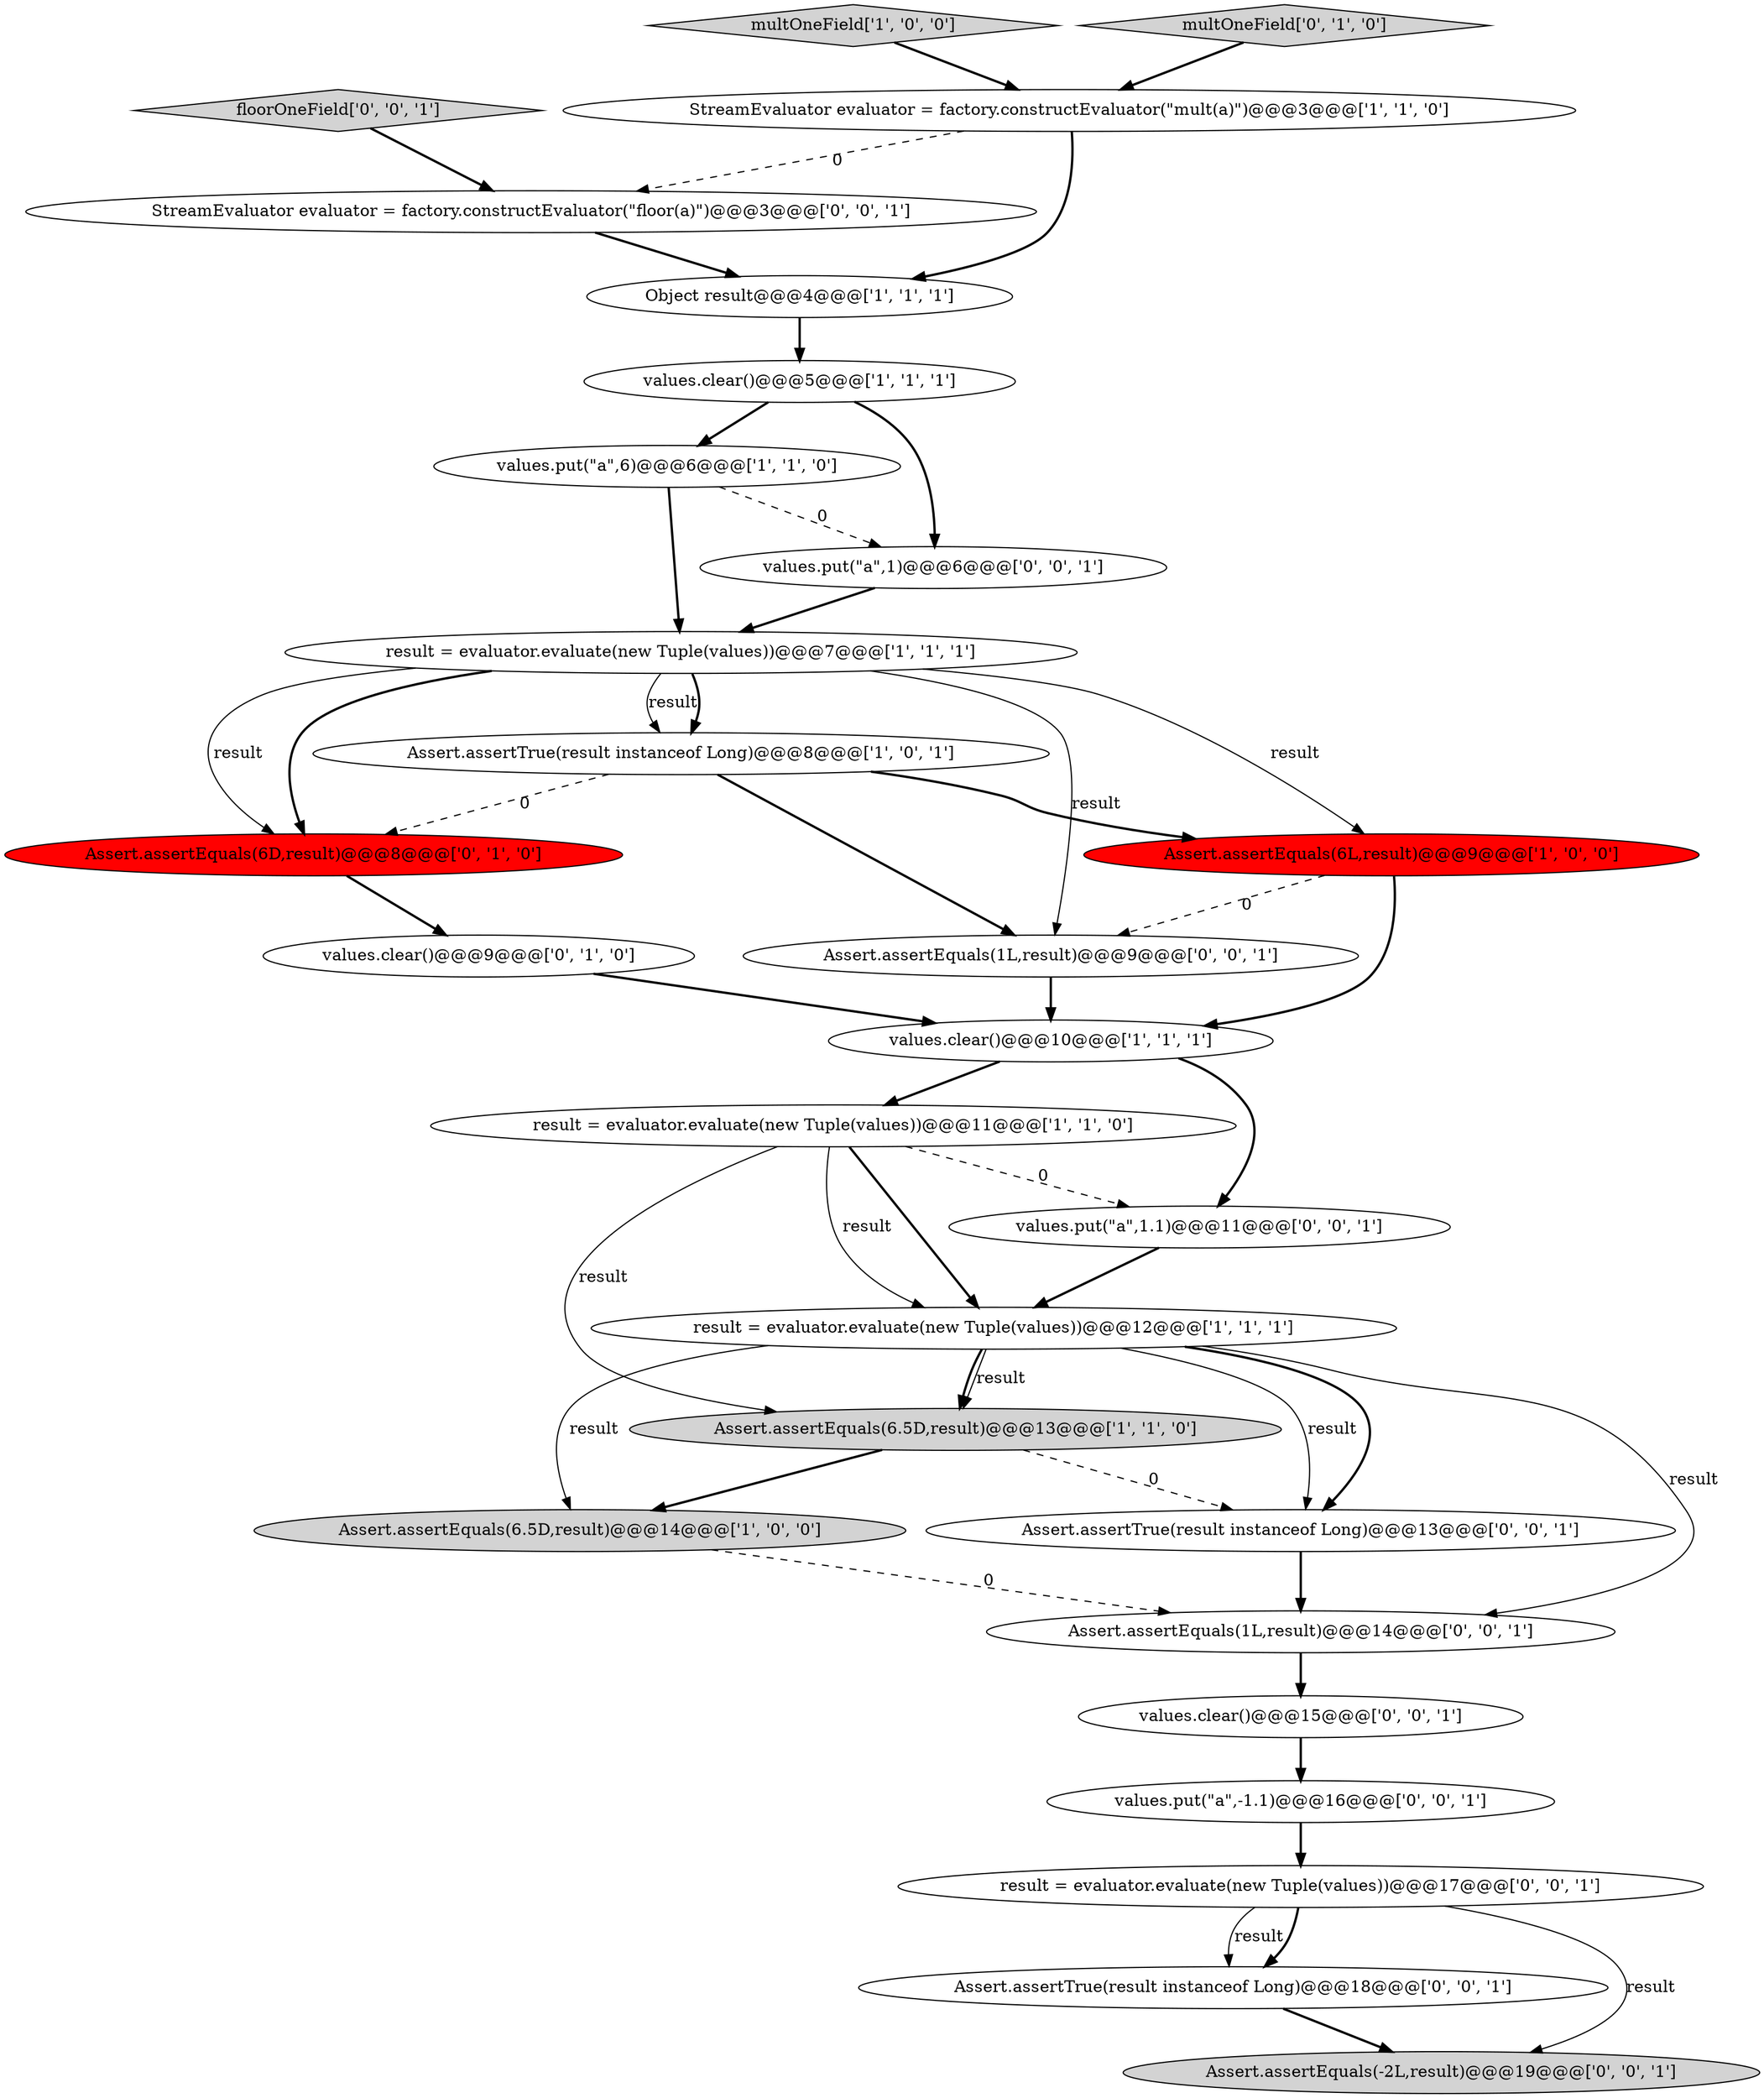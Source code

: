 digraph {
11 [style = filled, label = "Assert.assertEquals(6.5D,result)@@@14@@@['1', '0', '0']", fillcolor = lightgray, shape = ellipse image = "AAA0AAABBB1BBB"];
22 [style = filled, label = "values.put(\"a\",1.1)@@@11@@@['0', '0', '1']", fillcolor = white, shape = ellipse image = "AAA0AAABBB3BBB"];
12 [style = filled, label = "Object result@@@4@@@['1', '1', '1']", fillcolor = white, shape = ellipse image = "AAA0AAABBB1BBB"];
9 [style = filled, label = "Assert.assertTrue(result instanceof Long)@@@8@@@['1', '0', '1']", fillcolor = white, shape = ellipse image = "AAA0AAABBB1BBB"];
16 [style = filled, label = "Assert.assertEquals(-2L,result)@@@19@@@['0', '0', '1']", fillcolor = lightgray, shape = ellipse image = "AAA0AAABBB3BBB"];
2 [style = filled, label = "multOneField['1', '0', '0']", fillcolor = lightgray, shape = diamond image = "AAA0AAABBB1BBB"];
14 [style = filled, label = "Assert.assertEquals(6D,result)@@@8@@@['0', '1', '0']", fillcolor = red, shape = ellipse image = "AAA1AAABBB2BBB"];
21 [style = filled, label = "Assert.assertTrue(result instanceof Long)@@@18@@@['0', '0', '1']", fillcolor = white, shape = ellipse image = "AAA0AAABBB3BBB"];
5 [style = filled, label = "values.clear()@@@5@@@['1', '1', '1']", fillcolor = white, shape = ellipse image = "AAA0AAABBB1BBB"];
1 [style = filled, label = "values.clear()@@@10@@@['1', '1', '1']", fillcolor = white, shape = ellipse image = "AAA0AAABBB1BBB"];
13 [style = filled, label = "multOneField['0', '1', '0']", fillcolor = lightgray, shape = diamond image = "AAA0AAABBB2BBB"];
27 [style = filled, label = "floorOneField['0', '0', '1']", fillcolor = lightgray, shape = diamond image = "AAA0AAABBB3BBB"];
25 [style = filled, label = "Assert.assertEquals(1L,result)@@@14@@@['0', '0', '1']", fillcolor = white, shape = ellipse image = "AAA0AAABBB3BBB"];
18 [style = filled, label = "Assert.assertTrue(result instanceof Long)@@@13@@@['0', '0', '1']", fillcolor = white, shape = ellipse image = "AAA0AAABBB3BBB"];
15 [style = filled, label = "values.clear()@@@9@@@['0', '1', '0']", fillcolor = white, shape = ellipse image = "AAA0AAABBB2BBB"];
7 [style = filled, label = "result = evaluator.evaluate(new Tuple(values))@@@12@@@['1', '1', '1']", fillcolor = white, shape = ellipse image = "AAA0AAABBB1BBB"];
4 [style = filled, label = "Assert.assertEquals(6.5D,result)@@@13@@@['1', '1', '0']", fillcolor = lightgray, shape = ellipse image = "AAA0AAABBB1BBB"];
20 [style = filled, label = "StreamEvaluator evaluator = factory.constructEvaluator(\"floor(a)\")@@@3@@@['0', '0', '1']", fillcolor = white, shape = ellipse image = "AAA0AAABBB3BBB"];
3 [style = filled, label = "Assert.assertEquals(6L,result)@@@9@@@['1', '0', '0']", fillcolor = red, shape = ellipse image = "AAA1AAABBB1BBB"];
8 [style = filled, label = "StreamEvaluator evaluator = factory.constructEvaluator(\"mult(a)\")@@@3@@@['1', '1', '0']", fillcolor = white, shape = ellipse image = "AAA0AAABBB1BBB"];
24 [style = filled, label = "Assert.assertEquals(1L,result)@@@9@@@['0', '0', '1']", fillcolor = white, shape = ellipse image = "AAA0AAABBB3BBB"];
6 [style = filled, label = "result = evaluator.evaluate(new Tuple(values))@@@7@@@['1', '1', '1']", fillcolor = white, shape = ellipse image = "AAA0AAABBB1BBB"];
19 [style = filled, label = "values.put(\"a\",-1.1)@@@16@@@['0', '0', '1']", fillcolor = white, shape = ellipse image = "AAA0AAABBB3BBB"];
17 [style = filled, label = "result = evaluator.evaluate(new Tuple(values))@@@17@@@['0', '0', '1']", fillcolor = white, shape = ellipse image = "AAA0AAABBB3BBB"];
10 [style = filled, label = "values.put(\"a\",6)@@@6@@@['1', '1', '0']", fillcolor = white, shape = ellipse image = "AAA0AAABBB1BBB"];
23 [style = filled, label = "values.clear()@@@15@@@['0', '0', '1']", fillcolor = white, shape = ellipse image = "AAA0AAABBB3BBB"];
0 [style = filled, label = "result = evaluator.evaluate(new Tuple(values))@@@11@@@['1', '1', '0']", fillcolor = white, shape = ellipse image = "AAA0AAABBB1BBB"];
26 [style = filled, label = "values.put(\"a\",1)@@@6@@@['0', '0', '1']", fillcolor = white, shape = ellipse image = "AAA0AAABBB3BBB"];
4->18 [style = dashed, label="0"];
5->10 [style = bold, label=""];
6->24 [style = solid, label="result"];
12->5 [style = bold, label=""];
3->1 [style = bold, label=""];
25->23 [style = bold, label=""];
3->24 [style = dashed, label="0"];
6->14 [style = solid, label="result"];
8->20 [style = dashed, label="0"];
5->26 [style = bold, label=""];
1->0 [style = bold, label=""];
7->4 [style = bold, label=""];
19->17 [style = bold, label=""];
26->6 [style = bold, label=""];
17->16 [style = solid, label="result"];
10->6 [style = bold, label=""];
22->7 [style = bold, label=""];
0->22 [style = dashed, label="0"];
0->7 [style = bold, label=""];
1->22 [style = bold, label=""];
6->14 [style = bold, label=""];
7->18 [style = solid, label="result"];
7->25 [style = solid, label="result"];
6->9 [style = solid, label="result"];
10->26 [style = dashed, label="0"];
9->14 [style = dashed, label="0"];
7->11 [style = solid, label="result"];
7->4 [style = solid, label="result"];
23->19 [style = bold, label=""];
0->7 [style = solid, label="result"];
20->12 [style = bold, label=""];
11->25 [style = dashed, label="0"];
18->25 [style = bold, label=""];
7->18 [style = bold, label=""];
21->16 [style = bold, label=""];
9->3 [style = bold, label=""];
14->15 [style = bold, label=""];
0->4 [style = solid, label="result"];
24->1 [style = bold, label=""];
6->3 [style = solid, label="result"];
6->9 [style = bold, label=""];
13->8 [style = bold, label=""];
4->11 [style = bold, label=""];
17->21 [style = solid, label="result"];
17->21 [style = bold, label=""];
27->20 [style = bold, label=""];
9->24 [style = bold, label=""];
8->12 [style = bold, label=""];
2->8 [style = bold, label=""];
15->1 [style = bold, label=""];
}
